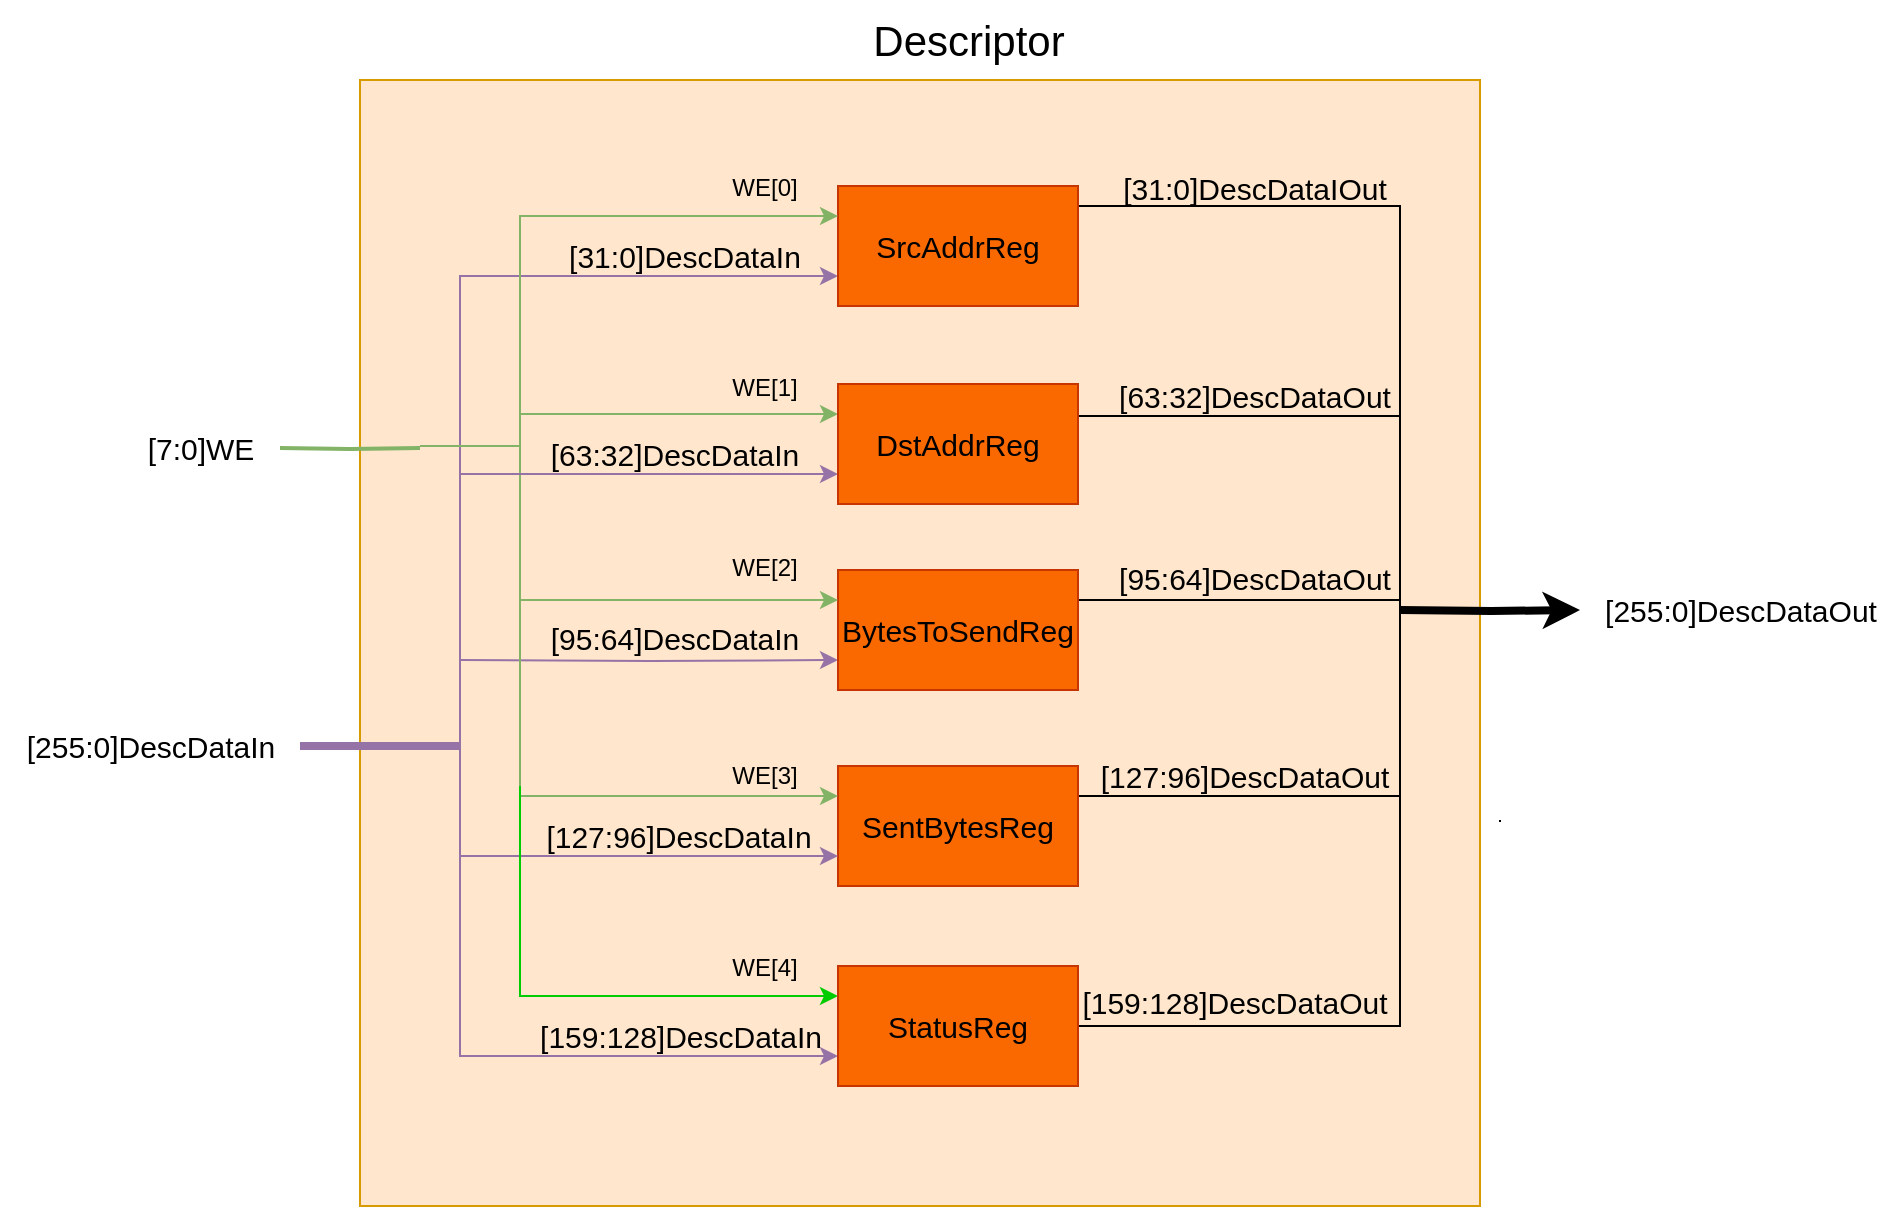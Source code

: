 <mxfile version="21.3.2" type="device" pages="2">
  <diagram id="ju0e1d7ojQE5wWnMmr8I" name="DESCRIPTOR">
    <mxGraphModel dx="2389" dy="758" grid="1" gridSize="10" guides="1" tooltips="1" connect="1" arrows="1" fold="1" page="1" pageScale="1" pageWidth="827" pageHeight="1169" math="0" shadow="0">
      <root>
        <mxCell id="0" />
        <mxCell id="1" parent="0" />
        <mxCell id="kySe_BjjY2lRiIn_t0Bj-19" style="edgeStyle=orthogonalEdgeStyle;rounded=0;orthogonalLoop=1;jettySize=auto;html=1;exitX=0;exitY=0;exitDx=0;exitDy=0;entryX=0;entryY=0.25;entryDx=0;entryDy=0;fontSize=15;endArrow=none;endFill=0;" parent="1" source="kySe_BjjY2lRiIn_t0Bj-1" edge="1">
          <mxGeometry relative="1" as="geometry">
            <Array as="points">
              <mxPoint x="150" y="170" />
              <mxPoint x="230" y="170" />
              <mxPoint x="230" y="205" />
            </Array>
            <mxPoint x="349" y="205" as="targetPoint" />
          </mxGeometry>
        </mxCell>
        <mxCell id="kySe_BjjY2lRiIn_t0Bj-1" value="" style="rounded=0;whiteSpace=wrap;html=1;fillColor=#ffe6cc;strokeColor=#d79b00;" parent="1" vertex="1">
          <mxGeometry x="110" y="107" width="560" height="563" as="geometry" />
        </mxCell>
        <mxCell id="kySe_BjjY2lRiIn_t0Bj-2" value="&lt;font style=&quot;font-size: 21px;&quot;&gt;Descriptor&lt;/font&gt;" style="text;html=1;align=center;verticalAlign=middle;resizable=0;points=[];autosize=1;strokeColor=none;fillColor=none;" parent="1" vertex="1">
          <mxGeometry x="354" y="67" width="120" height="40" as="geometry" />
        </mxCell>
        <mxCell id="uNVbDu8NS00YlIagcx1Y-1" style="edgeStyle=orthogonalEdgeStyle;rounded=0;orthogonalLoop=1;jettySize=auto;html=1;exitX=1;exitY=0.25;exitDx=0;exitDy=0;endArrow=none;endFill=0;" parent="1" source="uNVbDu8NS00YlIagcx1Y-26" edge="1">
          <mxGeometry relative="1" as="geometry">
            <mxPoint x="630" y="280" as="targetPoint" />
            <mxPoint x="469" y="205" as="sourcePoint" />
            <Array as="points">
              <mxPoint x="469" y="170" />
              <mxPoint x="630" y="170" />
            </Array>
          </mxGeometry>
        </mxCell>
        <mxCell id="uNVbDu8NS00YlIagcx1Y-2" style="edgeStyle=orthogonalEdgeStyle;rounded=0;orthogonalLoop=1;jettySize=auto;html=1;exitX=1;exitY=0.25;exitDx=0;exitDy=0;endArrow=none;endFill=0;" parent="1" edge="1">
          <mxGeometry relative="1" as="geometry">
            <mxPoint x="630" y="330" as="targetPoint" />
            <mxPoint x="469" y="275" as="sourcePoint" />
            <Array as="points">
              <mxPoint x="630" y="275" />
              <mxPoint x="630" y="320" />
            </Array>
          </mxGeometry>
        </mxCell>
        <mxCell id="uNVbDu8NS00YlIagcx1Y-3" style="edgeStyle=orthogonalEdgeStyle;rounded=0;orthogonalLoop=1;jettySize=auto;html=1;exitX=1;exitY=0.25;exitDx=0;exitDy=0;endArrow=none;endFill=0;" parent="1" source="kySe_BjjY2lRiIn_t0Bj-5" edge="1">
          <mxGeometry relative="1" as="geometry">
            <mxPoint x="630" y="310" as="targetPoint" />
            <Array as="points">
              <mxPoint x="630" y="367" />
            </Array>
          </mxGeometry>
        </mxCell>
        <mxCell id="K-WuParg0IYxGqL2u1y5-22" style="edgeStyle=orthogonalEdgeStyle;rounded=0;orthogonalLoop=1;jettySize=auto;html=1;exitX=0;exitY=0.75;exitDx=0;exitDy=0;startArrow=none;startFill=0;endArrow=classic;endFill=1;strokeColor=#9673a6;strokeWidth=1;entryX=0;entryY=0.75;entryDx=0;entryDy=0;fillColor=#e1d5e7;" parent="1" target="kySe_BjjY2lRiIn_t0Bj-5" edge="1">
          <mxGeometry relative="1" as="geometry">
            <mxPoint x="160" y="397" as="sourcePoint" />
          </mxGeometry>
        </mxCell>
        <mxCell id="kySe_BjjY2lRiIn_t0Bj-5" value="BytesToSendReg" style="rounded=0;whiteSpace=wrap;html=1;fontSize=15;fillColor=#fa6800;fontColor=#000000;strokeColor=#C73500;" parent="1" vertex="1">
          <mxGeometry x="349" y="352" width="120" height="60" as="geometry" />
        </mxCell>
        <mxCell id="uNVbDu8NS00YlIagcx1Y-4" style="edgeStyle=orthogonalEdgeStyle;rounded=0;orthogonalLoop=1;jettySize=auto;html=1;startArrow=none;startFill=1;endArrow=none;endFill=0;" parent="1" edge="1">
          <mxGeometry relative="1" as="geometry">
            <mxPoint x="680" y="477" as="targetPoint" />
            <mxPoint x="680" y="478" as="sourcePoint" />
            <Array as="points">
              <mxPoint x="680" y="477" />
            </Array>
          </mxGeometry>
        </mxCell>
        <mxCell id="9qAQNfw4xPBkWBZW2QL5-20" style="edgeStyle=orthogonalEdgeStyle;rounded=0;orthogonalLoop=1;jettySize=auto;html=1;exitX=1;exitY=0.25;exitDx=0;exitDy=0;fontSize=15;startArrow=none;startFill=0;endArrow=none;endFill=0;strokeColor=#000000;" parent="1" source="kySe_BjjY2lRiIn_t0Bj-6" edge="1">
          <mxGeometry relative="1" as="geometry">
            <mxPoint x="630" y="320" as="targetPoint" />
            <Array as="points">
              <mxPoint x="630" y="465" />
              <mxPoint x="630" y="320" />
            </Array>
          </mxGeometry>
        </mxCell>
        <mxCell id="kySe_BjjY2lRiIn_t0Bj-6" value="SentBytesReg" style="rounded=0;whiteSpace=wrap;html=1;fontSize=15;fillColor=#fa6800;fontColor=#000000;strokeColor=#C73500;" parent="1" vertex="1">
          <mxGeometry x="349" y="450" width="120" height="60" as="geometry" />
        </mxCell>
        <mxCell id="kySe_BjjY2lRiIn_t0Bj-8" value="[7:0]WE" style="text;html=1;align=center;verticalAlign=middle;resizable=0;points=[];autosize=1;strokeColor=none;fillColor=none;fontSize=15;" parent="1" vertex="1">
          <mxGeometry x="-10" y="276" width="80" height="30" as="geometry" />
        </mxCell>
        <mxCell id="K-WuParg0IYxGqL2u1y5-6" style="edgeStyle=orthogonalEdgeStyle;rounded=0;orthogonalLoop=1;jettySize=auto;html=1;strokeColor=#9673a6;strokeWidth=1;entryX=0;entryY=0.75;entryDx=0;entryDy=0;fillColor=#e1d5e7;" parent="1" target="uNVbDu8NS00YlIagcx1Y-26" edge="1">
          <mxGeometry relative="1" as="geometry">
            <mxPoint x="160" y="450" as="sourcePoint" />
            <Array as="points">
              <mxPoint x="160" y="440" />
              <mxPoint x="160" y="205" />
            </Array>
          </mxGeometry>
        </mxCell>
        <mxCell id="uNVbDu8NS00YlIagcx1Y-26" value="SrcAddrReg" style="rounded=0;whiteSpace=wrap;html=1;fontSize=15;fillColor=#fa6800;fontColor=#000000;strokeColor=#C73500;" parent="1" vertex="1">
          <mxGeometry x="349" y="160" width="120" height="60" as="geometry" />
        </mxCell>
        <mxCell id="9qAQNfw4xPBkWBZW2QL5-4" style="edgeStyle=orthogonalEdgeStyle;rounded=0;orthogonalLoop=1;jettySize=auto;html=1;exitX=0;exitY=0.5;exitDx=0;exitDy=0;startArrow=none;startFill=0;endArrow=none;endFill=0;strokeColor=#82b366;fillColor=#d5e8d4;strokeWidth=2;" parent="1" target="kySe_BjjY2lRiIn_t0Bj-8" edge="1">
          <mxGeometry relative="1" as="geometry">
            <mxPoint x="70" y="291" as="targetPoint" />
            <mxPoint x="140" y="291" as="sourcePoint" />
          </mxGeometry>
        </mxCell>
        <mxCell id="9qAQNfw4xPBkWBZW2QL5-6" style="edgeStyle=orthogonalEdgeStyle;rounded=0;orthogonalLoop=1;jettySize=auto;html=1;startArrow=none;startFill=0;endArrow=classic;endFill=1;strokeColor=#82b366;fillColor=#d5e8d4;entryX=0;entryY=0.25;entryDx=0;entryDy=0;" parent="1" target="uNVbDu8NS00YlIagcx1Y-26" edge="1">
          <mxGeometry relative="1" as="geometry">
            <mxPoint x="314" y="160" as="targetPoint" />
            <Array as="points">
              <mxPoint x="190" y="290" />
              <mxPoint x="190" y="175" />
            </Array>
            <mxPoint x="140" y="290" as="sourcePoint" />
          </mxGeometry>
        </mxCell>
        <mxCell id="9qAQNfw4xPBkWBZW2QL5-7" style="edgeStyle=orthogonalEdgeStyle;rounded=0;orthogonalLoop=1;jettySize=auto;html=1;startArrow=none;startFill=0;endArrow=classic;endFill=1;strokeColor=#82b366;fillColor=#d5e8d4;entryX=0;entryY=0.25;entryDx=0;entryDy=0;" parent="1" target="9qAQNfw4xPBkWBZW2QL5-11" edge="1">
          <mxGeometry relative="1" as="geometry">
            <mxPoint x="314" y="259" as="targetPoint" />
            <Array as="points">
              <mxPoint x="190" y="274" />
            </Array>
            <mxPoint x="190" y="290" as="sourcePoint" />
          </mxGeometry>
        </mxCell>
        <mxCell id="9qAQNfw4xPBkWBZW2QL5-8" style="edgeStyle=orthogonalEdgeStyle;rounded=0;orthogonalLoop=1;jettySize=auto;html=1;startArrow=none;startFill=0;endArrow=classic;endFill=1;strokeColor=#82b366;fillColor=#d5e8d4;entryX=0;entryY=0.25;entryDx=0;entryDy=0;" parent="1" target="kySe_BjjY2lRiIn_t0Bj-5" edge="1">
          <mxGeometry relative="1" as="geometry">
            <mxPoint x="314" y="351" as="targetPoint" />
            <Array as="points">
              <mxPoint x="190" y="290" />
              <mxPoint x="190" y="367" />
            </Array>
            <mxPoint x="140" y="290" as="sourcePoint" />
          </mxGeometry>
        </mxCell>
        <mxCell id="9qAQNfw4xPBkWBZW2QL5-9" style="edgeStyle=orthogonalEdgeStyle;rounded=0;orthogonalLoop=1;jettySize=auto;html=1;startArrow=none;startFill=0;endArrow=classic;endFill=1;strokeColor=#82b366;fillColor=#d5e8d4;entryX=0;entryY=0.25;entryDx=0;entryDy=0;" parent="1" target="kySe_BjjY2lRiIn_t0Bj-6" edge="1">
          <mxGeometry relative="1" as="geometry">
            <mxPoint x="315.18" y="453.74" as="targetPoint" />
            <Array as="points">
              <mxPoint x="190" y="290" />
              <mxPoint x="190" y="465" />
            </Array>
            <mxPoint x="140" y="290" as="sourcePoint" />
          </mxGeometry>
        </mxCell>
        <mxCell id="9qAQNfw4xPBkWBZW2QL5-12" style="edgeStyle=orthogonalEdgeStyle;rounded=0;orthogonalLoop=1;jettySize=auto;html=1;startArrow=none;startFill=0;endArrow=none;endFill=0;strokeColor=#9673a6;fillColor=#e1d5e7;strokeWidth=4;" parent="1" target="9qAQNfw4xPBkWBZW2QL5-89" edge="1">
          <mxGeometry relative="1" as="geometry">
            <mxPoint x="60" y="439" as="targetPoint" />
            <mxPoint x="140" y="440" as="sourcePoint" />
            <Array as="points">
              <mxPoint x="160" y="440" />
              <mxPoint x="160" y="440" />
            </Array>
          </mxGeometry>
        </mxCell>
        <mxCell id="9qAQNfw4xPBkWBZW2QL5-13" style="edgeStyle=orthogonalEdgeStyle;rounded=0;orthogonalLoop=1;jettySize=auto;html=1;startArrow=classic;startFill=1;endArrow=none;endFill=0;strokeColor=#9673a6;fillColor=#e1d5e7;exitX=0;exitY=0.75;exitDx=0;exitDy=0;" parent="1" source="9qAQNfw4xPBkWBZW2QL5-11" edge="1">
          <mxGeometry relative="1" as="geometry">
            <mxPoint x="160" y="440" as="targetPoint" />
            <mxPoint x="315.52" y="305.56" as="sourcePoint" />
            <Array as="points">
              <mxPoint x="160" y="304" />
              <mxPoint x="160" y="440" />
            </Array>
          </mxGeometry>
        </mxCell>
        <mxCell id="9qAQNfw4xPBkWBZW2QL5-11" value="DstAddrReg" style="rounded=0;whiteSpace=wrap;html=1;fontSize=15;fillColor=#fa6800;fontColor=#000000;strokeColor=#C73500;" parent="1" vertex="1">
          <mxGeometry x="349" y="259" width="120" height="60" as="geometry" />
        </mxCell>
        <mxCell id="9qAQNfw4xPBkWBZW2QL5-26" style="edgeStyle=orthogonalEdgeStyle;rounded=0;orthogonalLoop=1;jettySize=auto;html=1;exitX=0;exitY=0.75;exitDx=0;exitDy=0;fontSize=15;startArrow=classic;startFill=1;endArrow=none;endFill=0;strokeColor=#9673a6;fillColor=#e1d5e7;" parent="1" source="kySe_BjjY2lRiIn_t0Bj-6" edge="1">
          <mxGeometry relative="1" as="geometry">
            <mxPoint x="160" y="440" as="targetPoint" />
            <mxPoint x="209.393" y="486.893" as="sourcePoint" />
            <Array as="points">
              <mxPoint x="160" y="495" />
              <mxPoint x="160" y="440" />
            </Array>
          </mxGeometry>
        </mxCell>
        <mxCell id="9qAQNfw4xPBkWBZW2QL5-29" style="edgeStyle=orthogonalEdgeStyle;rounded=0;orthogonalLoop=1;jettySize=auto;html=1;fontSize=15;startArrow=none;startFill=0;endArrow=classic;endFill=1;strokeColor=#000000;strokeWidth=4;" parent="1" target="9qAQNfw4xPBkWBZW2QL5-31" edge="1">
          <mxGeometry relative="1" as="geometry">
            <mxPoint x="730" y="372.5" as="targetPoint" />
            <mxPoint x="630" y="372" as="sourcePoint" />
          </mxGeometry>
        </mxCell>
        <mxCell id="9qAQNfw4xPBkWBZW2QL5-31" value="[255:0]DescDataOut" style="text;html=1;align=center;verticalAlign=middle;resizable=0;points=[];autosize=1;strokeColor=none;fillColor=none;fontSize=15;" parent="1" vertex="1">
          <mxGeometry x="720" y="357" width="160" height="30" as="geometry" />
        </mxCell>
        <mxCell id="9qAQNfw4xPBkWBZW2QL5-89" value="&lt;span style=&quot;font-size: 15px;&quot;&gt;[255:0]DescDataIn&lt;/span&gt;" style="text;html=1;align=center;verticalAlign=middle;resizable=0;points=[];autosize=1;strokeColor=none;fillColor=none;" parent="1" vertex="1">
          <mxGeometry x="-70" y="425" width="150" height="30" as="geometry" />
        </mxCell>
        <mxCell id="iKpqsLF4HGMwd7_e1rLZ-1" value="&lt;span style=&quot;font-size: 15px;&quot;&gt;[31:0]DescDataIOut&lt;/span&gt;" style="text;html=1;align=center;verticalAlign=middle;resizable=0;points=[];autosize=1;strokeColor=none;fillColor=none;" parent="1" vertex="1">
          <mxGeometry x="477" y="146" width="160" height="30" as="geometry" />
        </mxCell>
        <mxCell id="iKpqsLF4HGMwd7_e1rLZ-6" value="&lt;span style=&quot;font-size: 15px;&quot;&gt;[63:32]DescDataOut&lt;/span&gt;" style="text;html=1;align=center;verticalAlign=middle;resizable=0;points=[];autosize=1;strokeColor=none;fillColor=none;" parent="1" vertex="1">
          <mxGeometry x="477" y="250" width="160" height="30" as="geometry" />
        </mxCell>
        <mxCell id="iKpqsLF4HGMwd7_e1rLZ-7" value="&lt;span style=&quot;font-size: 15px;&quot;&gt;[95:64]DescDataOut&lt;/span&gt;" style="text;html=1;align=center;verticalAlign=middle;resizable=0;points=[];autosize=1;strokeColor=none;fillColor=none;" parent="1" vertex="1">
          <mxGeometry x="477" y="341" width="160" height="30" as="geometry" />
        </mxCell>
        <mxCell id="K-WuParg0IYxGqL2u1y5-2" style="edgeStyle=orthogonalEdgeStyle;rounded=0;orthogonalLoop=1;jettySize=auto;html=1;entryX=0;entryY=0.25;entryDx=0;entryDy=0;strokeColor=#00CC00;" parent="1" target="K-WuParg0IYxGqL2u1y5-1" edge="1">
          <mxGeometry relative="1" as="geometry">
            <mxPoint x="190" y="460" as="sourcePoint" />
            <Array as="points">
              <mxPoint x="190" y="460" />
              <mxPoint x="190" y="565" />
            </Array>
          </mxGeometry>
        </mxCell>
        <mxCell id="K-WuParg0IYxGqL2u1y5-3" style="edgeStyle=orthogonalEdgeStyle;rounded=0;orthogonalLoop=1;jettySize=auto;html=1;strokeColor=#9673a6;entryX=0;entryY=0.75;entryDx=0;entryDy=0;fillColor=#e1d5e7;" parent="1" target="K-WuParg0IYxGqL2u1y5-1" edge="1">
          <mxGeometry relative="1" as="geometry">
            <mxPoint x="160" y="480" as="sourcePoint" />
            <Array as="points">
              <mxPoint x="160" y="480" />
              <mxPoint x="160" y="595" />
            </Array>
          </mxGeometry>
        </mxCell>
        <mxCell id="K-WuParg0IYxGqL2u1y5-7" style="edgeStyle=orthogonalEdgeStyle;rounded=0;orthogonalLoop=1;jettySize=auto;html=1;exitX=1;exitY=0.5;exitDx=0;exitDy=0;startArrow=none;startFill=0;strokeColor=#000000;strokeWidth=1;endArrow=none;endFill=0;" parent="1" source="K-WuParg0IYxGqL2u1y5-1" edge="1">
          <mxGeometry relative="1" as="geometry">
            <mxPoint x="630" y="430" as="targetPoint" />
            <Array as="points">
              <mxPoint x="630" y="580" />
              <mxPoint x="630" y="430" />
            </Array>
          </mxGeometry>
        </mxCell>
        <mxCell id="K-WuParg0IYxGqL2u1y5-1" value="StatusReg" style="rounded=0;whiteSpace=wrap;html=1;fontSize=15;fillColor=#fa6800;fontColor=#000000;strokeColor=#C73500;" parent="1" vertex="1">
          <mxGeometry x="349" y="550" width="120" height="60" as="geometry" />
        </mxCell>
        <mxCell id="K-WuParg0IYxGqL2u1y5-8" value="&lt;span style=&quot;font-size: 15px;&quot;&gt;[127:96]DescDataOut&lt;/span&gt;" style="text;html=1;align=center;verticalAlign=middle;resizable=0;points=[];autosize=1;strokeColor=none;fillColor=none;" parent="1" vertex="1">
          <mxGeometry x="467" y="440" width="170" height="30" as="geometry" />
        </mxCell>
        <mxCell id="K-WuParg0IYxGqL2u1y5-9" value="WE[0]" style="text;html=1;align=center;verticalAlign=middle;resizable=0;points=[];autosize=1;strokeColor=none;fillColor=none;" parent="1" vertex="1">
          <mxGeometry x="282" y="146" width="60" height="30" as="geometry" />
        </mxCell>
        <mxCell id="K-WuParg0IYxGqL2u1y5-10" value="WE[1]" style="text;html=1;align=center;verticalAlign=middle;resizable=0;points=[];autosize=1;strokeColor=none;fillColor=none;" parent="1" vertex="1">
          <mxGeometry x="282" y="246" width="60" height="30" as="geometry" />
        </mxCell>
        <mxCell id="K-WuParg0IYxGqL2u1y5-11" value="WE[2]" style="text;html=1;align=center;verticalAlign=middle;resizable=0;points=[];autosize=1;strokeColor=none;fillColor=none;" parent="1" vertex="1">
          <mxGeometry x="282" y="336" width="60" height="30" as="geometry" />
        </mxCell>
        <mxCell id="K-WuParg0IYxGqL2u1y5-12" value="WE[3]" style="text;html=1;align=center;verticalAlign=middle;resizable=0;points=[];autosize=1;strokeColor=none;fillColor=none;" parent="1" vertex="1">
          <mxGeometry x="282" y="440" width="60" height="30" as="geometry" />
        </mxCell>
        <mxCell id="K-WuParg0IYxGqL2u1y5-13" value="WE[4]" style="text;html=1;align=center;verticalAlign=middle;resizable=0;points=[];autosize=1;strokeColor=none;fillColor=none;" parent="1" vertex="1">
          <mxGeometry x="282" y="536" width="60" height="30" as="geometry" />
        </mxCell>
        <mxCell id="K-WuParg0IYxGqL2u1y5-18" value="&lt;span style=&quot;font-size: 15px;&quot;&gt;[31:0]DescDataIn&lt;/span&gt;" style="text;html=1;align=center;verticalAlign=middle;resizable=0;points=[];autosize=1;strokeColor=none;fillColor=none;" parent="1" vertex="1">
          <mxGeometry x="202" y="180" width="140" height="30" as="geometry" />
        </mxCell>
        <mxCell id="K-WuParg0IYxGqL2u1y5-19" value="&lt;span style=&quot;font-size: 15px;&quot;&gt;[63:32]DescDataIn&lt;/span&gt;" style="text;html=1;align=center;verticalAlign=middle;resizable=0;points=[];autosize=1;strokeColor=none;fillColor=none;" parent="1" vertex="1">
          <mxGeometry x="192" y="279" width="150" height="30" as="geometry" />
        </mxCell>
        <mxCell id="K-WuParg0IYxGqL2u1y5-20" value="&lt;span style=&quot;font-size: 15px;&quot;&gt;[95:64]DescDataIn&lt;/span&gt;" style="text;html=1;align=center;verticalAlign=middle;resizable=0;points=[];autosize=1;strokeColor=none;fillColor=none;" parent="1" vertex="1">
          <mxGeometry x="192" y="371" width="150" height="30" as="geometry" />
        </mxCell>
        <mxCell id="K-WuParg0IYxGqL2u1y5-21" value="&lt;span style=&quot;font-size: 15px;&quot;&gt;[127:96]DescDataIn&lt;/span&gt;" style="text;html=1;align=center;verticalAlign=middle;resizable=0;points=[];autosize=1;strokeColor=none;fillColor=none;" parent="1" vertex="1">
          <mxGeometry x="189" y="470" width="160" height="30" as="geometry" />
        </mxCell>
        <mxCell id="K-WuParg0IYxGqL2u1y5-23" value="&lt;span style=&quot;font-size: 15px;&quot;&gt;[159:128]DescDataIn&lt;/span&gt;" style="text;html=1;align=center;verticalAlign=middle;resizable=0;points=[];autosize=1;strokeColor=none;fillColor=none;" parent="1" vertex="1">
          <mxGeometry x="190" y="570" width="160" height="30" as="geometry" />
        </mxCell>
        <mxCell id="K-WuParg0IYxGqL2u1y5-25" value="&lt;span style=&quot;font-size: 15px;&quot;&gt;[159:128]DescDataOut&lt;/span&gt;" style="text;html=1;align=center;verticalAlign=middle;resizable=0;points=[];autosize=1;strokeColor=none;fillColor=none;" parent="1" vertex="1">
          <mxGeometry x="457" y="553" width="180" height="30" as="geometry" />
        </mxCell>
      </root>
    </mxGraphModel>
  </diagram>
  <diagram id="ug63bnc6lbRe-gnaflJY" name="BRAM">
    <mxGraphModel dx="2389" dy="758" grid="1" gridSize="10" guides="1" tooltips="1" connect="1" arrows="1" fold="1" page="1" pageScale="1" pageWidth="827" pageHeight="1169" math="0" shadow="0">
      <root>
        <mxCell id="0" />
        <mxCell id="1" parent="0" />
        <mxCell id="LXfvspzgefDCmYC8P1NW-67" style="edgeStyle=orthogonalEdgeStyle;rounded=0;orthogonalLoop=1;jettySize=auto;html=1;fontSize=18;strokeWidth=3;" parent="1" source="LXfvspzgefDCmYC8P1NW-79" target="XwjPzvXQHUQgldl_u9t0-1" edge="1">
          <mxGeometry relative="1" as="geometry">
            <mxPoint x="10" y="372" as="targetPoint" />
            <mxPoint x="-140" y="372" as="sourcePoint" />
            <Array as="points">
              <mxPoint x="-20" y="370" />
              <mxPoint x="-20" y="370" />
            </Array>
          </mxGeometry>
        </mxCell>
        <mxCell id="XwjPzvXQHUQgldl_u9t0-1" value="" style="rounded=0;whiteSpace=wrap;html=1;fontSize=21;fillColor=#ffcc99;strokeColor=#36393d;" parent="1" vertex="1">
          <mxGeometry x="10" y="280" width="400" height="230" as="geometry" />
        </mxCell>
        <mxCell id="XwjPzvXQHUQgldl_u9t0-2" value="&lt;font style=&quot;font-size: 24px;&quot;&gt;DescBRAM&lt;/font&gt;" style="text;html=1;align=center;verticalAlign=middle;resizable=0;points=[];autosize=1;strokeColor=none;fillColor=none;fontSize=21;" parent="1" vertex="1">
          <mxGeometry x="150" y="240" width="150" height="40" as="geometry" />
        </mxCell>
        <mxCell id="LXfvspzgefDCmYC8P1NW-3" value="" style="endArrow=none;dashed=1;html=1;dashPattern=1 3;strokeWidth=2;rounded=0;fontSize=24;" parent="1" edge="1">
          <mxGeometry width="50" height="50" relative="1" as="geometry">
            <mxPoint x="210" y="460" as="sourcePoint" />
            <mxPoint x="210" y="400" as="targetPoint" />
          </mxGeometry>
        </mxCell>
        <mxCell id="LXfvspzgefDCmYC8P1NW-28" value="&lt;font style=&quot;font-size: 13px;&quot;&gt;SrcAddr&lt;/font&gt;" style="rounded=0;whiteSpace=wrap;html=1;fontSize=24;fillColor=#ffe6cc;strokeColor=#d79b00;" parent="1" vertex="1">
          <mxGeometry x="360" y="280" width="50" height="30" as="geometry" />
        </mxCell>
        <mxCell id="LXfvspzgefDCmYC8P1NW-29" value="&lt;font style=&quot;font-size: 13px;&quot;&gt;DstAddr&lt;/font&gt;" style="rounded=0;whiteSpace=wrap;html=1;fontSize=24;fillColor=#ffe6cc;strokeColor=#d79b00;" parent="1" vertex="1">
          <mxGeometry x="310" y="280" width="50" height="30" as="geometry" />
        </mxCell>
        <mxCell id="LXfvspzgefDCmYC8P1NW-30" value="&lt;font style=&quot;font-size: 13px;&quot;&gt;BTS&lt;/font&gt;" style="rounded=0;whiteSpace=wrap;html=1;fontSize=24;fillColor=#ffe6cc;strokeColor=#d79b00;" parent="1" vertex="1">
          <mxGeometry x="260" y="280" width="50" height="30" as="geometry" />
        </mxCell>
        <mxCell id="LXfvspzgefDCmYC8P1NW-31" value="&lt;font style=&quot;font-size: 13px;&quot;&gt;SB&lt;/font&gt;" style="rounded=0;whiteSpace=wrap;html=1;fontSize=24;fillColor=#ffe6cc;strokeColor=#d79b00;" parent="1" vertex="1">
          <mxGeometry x="210" y="280" width="50" height="30" as="geometry" />
        </mxCell>
        <mxCell id="LXfvspzgefDCmYC8P1NW-32" value="&lt;font style=&quot;font-size: 13px;&quot;&gt;Status&lt;/font&gt;" style="rounded=0;whiteSpace=wrap;html=1;fontSize=24;fillColor=#ffe6cc;strokeColor=#d79b00;" parent="1" vertex="1">
          <mxGeometry x="160" y="280" width="50" height="30" as="geometry" />
        </mxCell>
        <mxCell id="LXfvspzgefDCmYC8P1NW-33" value="&lt;font style=&quot;font-size: 13px;&quot;&gt;Rsrved&lt;/font&gt;" style="rounded=0;whiteSpace=wrap;html=1;fontSize=24;fillColor=#ffe6cc;strokeColor=#d79b00;" parent="1" vertex="1">
          <mxGeometry x="10" y="280" width="50" height="30" as="geometry" />
        </mxCell>
        <mxCell id="LXfvspzgefDCmYC8P1NW-34" value="&lt;font style=&quot;font-size: 13px;&quot;&gt;Rsrved&lt;/font&gt;" style="rounded=0;whiteSpace=wrap;html=1;fontSize=24;fillColor=#ffe6cc;strokeColor=#d79b00;" parent="1" vertex="1">
          <mxGeometry x="60" y="280" width="50" height="30" as="geometry" />
        </mxCell>
        <mxCell id="LXfvspzgefDCmYC8P1NW-35" value="&lt;font style=&quot;font-size: 13px;&quot;&gt;Rsrved&lt;/font&gt;" style="rounded=0;whiteSpace=wrap;html=1;fontSize=24;fillColor=#ffe6cc;strokeColor=#d79b00;" parent="1" vertex="1">
          <mxGeometry x="110" y="280" width="50" height="30" as="geometry" />
        </mxCell>
        <mxCell id="LXfvspzgefDCmYC8P1NW-36" value="&lt;font style=&quot;font-size: 13px;&quot;&gt;SrcAddr&lt;/font&gt;" style="rounded=0;whiteSpace=wrap;html=1;fontSize=24;fillColor=#ffe6cc;strokeColor=#d79b00;" parent="1" vertex="1">
          <mxGeometry x="360" y="310" width="50" height="30" as="geometry" />
        </mxCell>
        <mxCell id="LXfvspzgefDCmYC8P1NW-37" value="&lt;font style=&quot;font-size: 13px;&quot;&gt;DstAddr&lt;/font&gt;" style="rounded=0;whiteSpace=wrap;html=1;fontSize=24;fillColor=#ffe6cc;strokeColor=#d79b00;" parent="1" vertex="1">
          <mxGeometry x="310" y="310" width="50" height="30" as="geometry" />
        </mxCell>
        <mxCell id="LXfvspzgefDCmYC8P1NW-38" value="&lt;font style=&quot;font-size: 13px;&quot;&gt;BTS&lt;/font&gt;" style="rounded=0;whiteSpace=wrap;html=1;fontSize=24;fillColor=#ffe6cc;strokeColor=#d79b00;" parent="1" vertex="1">
          <mxGeometry x="260" y="310" width="50" height="30" as="geometry" />
        </mxCell>
        <mxCell id="LXfvspzgefDCmYC8P1NW-39" value="&lt;font style=&quot;font-size: 13px;&quot;&gt;SB&lt;/font&gt;" style="rounded=0;whiteSpace=wrap;html=1;fontSize=24;fillColor=#ffe6cc;strokeColor=#d79b00;" parent="1" vertex="1">
          <mxGeometry x="210" y="310" width="50" height="30" as="geometry" />
        </mxCell>
        <mxCell id="LXfvspzgefDCmYC8P1NW-40" value="&lt;font style=&quot;font-size: 13px;&quot;&gt;Status&lt;/font&gt;" style="rounded=0;whiteSpace=wrap;html=1;fontSize=24;fillColor=#ffe6cc;strokeColor=#d79b00;" parent="1" vertex="1">
          <mxGeometry x="160" y="310" width="50" height="30" as="geometry" />
        </mxCell>
        <mxCell id="LXfvspzgefDCmYC8P1NW-41" value="&lt;font style=&quot;font-size: 13px;&quot;&gt;Rsrved&lt;/font&gt;" style="rounded=0;whiteSpace=wrap;html=1;fontSize=24;fillColor=#ffe6cc;strokeColor=#d79b00;" parent="1" vertex="1">
          <mxGeometry x="10" y="310" width="50" height="30" as="geometry" />
        </mxCell>
        <mxCell id="LXfvspzgefDCmYC8P1NW-42" value="&lt;font style=&quot;font-size: 13px;&quot;&gt;Rsrved&lt;/font&gt;" style="rounded=0;whiteSpace=wrap;html=1;fontSize=24;fillColor=#ffe6cc;strokeColor=#d79b00;" parent="1" vertex="1">
          <mxGeometry x="60" y="310" width="50" height="30" as="geometry" />
        </mxCell>
        <mxCell id="LXfvspzgefDCmYC8P1NW-43" value="&lt;font style=&quot;font-size: 13px;&quot;&gt;Rsrved&lt;/font&gt;" style="rounded=0;whiteSpace=wrap;html=1;fontSize=24;fillColor=#ffe6cc;strokeColor=#d79b00;" parent="1" vertex="1">
          <mxGeometry x="110" y="310" width="50" height="30" as="geometry" />
        </mxCell>
        <mxCell id="LXfvspzgefDCmYC8P1NW-44" value="&lt;font style=&quot;font-size: 13px;&quot;&gt;SrcAddr&lt;/font&gt;" style="rounded=0;whiteSpace=wrap;html=1;fontSize=24;fillColor=#ffe6cc;strokeColor=#d79b00;" parent="1" vertex="1">
          <mxGeometry x="360" y="340" width="50" height="30" as="geometry" />
        </mxCell>
        <mxCell id="LXfvspzgefDCmYC8P1NW-45" value="&lt;font style=&quot;font-size: 13px;&quot;&gt;DstAddr&lt;/font&gt;" style="rounded=0;whiteSpace=wrap;html=1;fontSize=24;fillColor=#ffe6cc;strokeColor=#d79b00;" parent="1" vertex="1">
          <mxGeometry x="310" y="340" width="50" height="30" as="geometry" />
        </mxCell>
        <mxCell id="LXfvspzgefDCmYC8P1NW-46" value="&lt;font style=&quot;font-size: 13px;&quot;&gt;BTS&lt;/font&gt;" style="rounded=0;whiteSpace=wrap;html=1;fontSize=24;fillColor=#ffe6cc;strokeColor=#d79b00;" parent="1" vertex="1">
          <mxGeometry x="260" y="340" width="50" height="30" as="geometry" />
        </mxCell>
        <mxCell id="LXfvspzgefDCmYC8P1NW-47" value="&lt;font style=&quot;font-size: 13px;&quot;&gt;SB&lt;/font&gt;" style="rounded=0;whiteSpace=wrap;html=1;fontSize=24;fillColor=#ffe6cc;strokeColor=#d79b00;" parent="1" vertex="1">
          <mxGeometry x="210" y="340" width="50" height="30" as="geometry" />
        </mxCell>
        <mxCell id="LXfvspzgefDCmYC8P1NW-48" value="&lt;font style=&quot;font-size: 13px;&quot;&gt;Status&lt;/font&gt;" style="rounded=0;whiteSpace=wrap;html=1;fontSize=24;fillColor=#ffe6cc;strokeColor=#d79b00;" parent="1" vertex="1">
          <mxGeometry x="160" y="340" width="50" height="30" as="geometry" />
        </mxCell>
        <mxCell id="LXfvspzgefDCmYC8P1NW-49" value="&lt;font style=&quot;font-size: 13px;&quot;&gt;Rsrved&lt;/font&gt;" style="rounded=0;whiteSpace=wrap;html=1;fontSize=24;fillColor=#ffe6cc;strokeColor=#d79b00;" parent="1" vertex="1">
          <mxGeometry x="10" y="340" width="50" height="30" as="geometry" />
        </mxCell>
        <mxCell id="LXfvspzgefDCmYC8P1NW-50" value="&lt;font style=&quot;font-size: 13px;&quot;&gt;Rsrved&lt;/font&gt;" style="rounded=0;whiteSpace=wrap;html=1;fontSize=24;fillColor=#ffe6cc;strokeColor=#d79b00;" parent="1" vertex="1">
          <mxGeometry x="60" y="340" width="50" height="30" as="geometry" />
        </mxCell>
        <mxCell id="LXfvspzgefDCmYC8P1NW-51" value="&lt;font style=&quot;font-size: 13px;&quot;&gt;Rsrved&lt;/font&gt;" style="rounded=0;whiteSpace=wrap;html=1;fontSize=24;fillColor=#ffe6cc;strokeColor=#d79b00;" parent="1" vertex="1">
          <mxGeometry x="110" y="340" width="50" height="30" as="geometry" />
        </mxCell>
        <mxCell id="LXfvspzgefDCmYC8P1NW-52" value="&lt;font style=&quot;font-size: 13px;&quot;&gt;SrcAddr&lt;/font&gt;" style="rounded=0;whiteSpace=wrap;html=1;fontSize=24;fillColor=#ffe6cc;strokeColor=#d79b00;" parent="1" vertex="1">
          <mxGeometry x="360" y="480" width="50" height="30" as="geometry" />
        </mxCell>
        <mxCell id="LXfvspzgefDCmYC8P1NW-53" value="&lt;font style=&quot;font-size: 13px;&quot;&gt;DstAddr&lt;/font&gt;" style="rounded=0;whiteSpace=wrap;html=1;fontSize=24;fillColor=#ffe6cc;strokeColor=#d79b00;" parent="1" vertex="1">
          <mxGeometry x="310" y="480" width="50" height="30" as="geometry" />
        </mxCell>
        <mxCell id="LXfvspzgefDCmYC8P1NW-54" value="&lt;font style=&quot;font-size: 13px;&quot;&gt;BTS&lt;/font&gt;" style="rounded=0;whiteSpace=wrap;html=1;fontSize=24;fillColor=#ffe6cc;strokeColor=#d79b00;" parent="1" vertex="1">
          <mxGeometry x="260" y="480" width="50" height="30" as="geometry" />
        </mxCell>
        <mxCell id="LXfvspzgefDCmYC8P1NW-55" value="&lt;font style=&quot;font-size: 13px;&quot;&gt;SB&lt;/font&gt;" style="rounded=0;whiteSpace=wrap;html=1;fontSize=24;fillColor=#ffe6cc;strokeColor=#d79b00;" parent="1" vertex="1">
          <mxGeometry x="210" y="480" width="50" height="30" as="geometry" />
        </mxCell>
        <mxCell id="LXfvspzgefDCmYC8P1NW-56" value="&lt;font style=&quot;font-size: 13px;&quot;&gt;Status&lt;/font&gt;" style="rounded=0;whiteSpace=wrap;html=1;fontSize=24;fillColor=#ffe6cc;strokeColor=#d79b00;" parent="1" vertex="1">
          <mxGeometry x="160" y="480" width="50" height="30" as="geometry" />
        </mxCell>
        <mxCell id="LXfvspzgefDCmYC8P1NW-57" value="&lt;font style=&quot;font-size: 13px;&quot;&gt;Rsrved&lt;/font&gt;" style="rounded=0;whiteSpace=wrap;html=1;fontSize=24;fillColor=#ffe6cc;strokeColor=#d79b00;" parent="1" vertex="1">
          <mxGeometry x="10" y="480" width="50" height="30" as="geometry" />
        </mxCell>
        <mxCell id="LXfvspzgefDCmYC8P1NW-58" value="&lt;font style=&quot;font-size: 13px;&quot;&gt;Rsrved&lt;/font&gt;" style="rounded=0;whiteSpace=wrap;html=1;fontSize=24;fillColor=#ffe6cc;strokeColor=#d79b00;" parent="1" vertex="1">
          <mxGeometry x="60" y="480" width="50" height="30" as="geometry" />
        </mxCell>
        <mxCell id="LXfvspzgefDCmYC8P1NW-59" value="&lt;font style=&quot;font-size: 13px;&quot;&gt;Rsrved&lt;/font&gt;" style="rounded=0;whiteSpace=wrap;html=1;fontSize=24;fillColor=#ffe6cc;strokeColor=#d79b00;" parent="1" vertex="1">
          <mxGeometry x="110" y="480" width="50" height="30" as="geometry" />
        </mxCell>
        <mxCell id="LXfvspzgefDCmYC8P1NW-61" value="&lt;font style=&quot;font-size: 18px;&quot;&gt;Desc 0&lt;/font&gt;" style="text;html=1;align=center;verticalAlign=middle;resizable=0;points=[];autosize=1;strokeColor=none;fillColor=none;fontSize=13;" parent="1" vertex="1">
          <mxGeometry x="404" y="275" width="80" height="40" as="geometry" />
        </mxCell>
        <mxCell id="LXfvspzgefDCmYC8P1NW-62" value="&lt;font style=&quot;font-size: 18px;&quot;&gt;Desc 1&lt;/font&gt;" style="text;html=1;align=center;verticalAlign=middle;resizable=0;points=[];autosize=1;strokeColor=none;fillColor=none;fontSize=13;" parent="1" vertex="1">
          <mxGeometry x="404" y="305" width="80" height="40" as="geometry" />
        </mxCell>
        <mxCell id="LXfvspzgefDCmYC8P1NW-63" value="&lt;font style=&quot;font-size: 18px;&quot;&gt;Desc 2&lt;/font&gt;" style="text;html=1;align=center;verticalAlign=middle;resizable=0;points=[];autosize=1;fontSize=13;" parent="1" vertex="1">
          <mxGeometry x="404" y="335" width="80" height="40" as="geometry" />
        </mxCell>
        <mxCell id="LXfvspzgefDCmYC8P1NW-64" value="&lt;font style=&quot;font-size: 18px;&quot;&gt;Desc n&lt;/font&gt;" style="text;html=1;align=center;verticalAlign=middle;resizable=0;points=[];autosize=1;strokeColor=none;fillColor=none;fontSize=13;" parent="1" vertex="1">
          <mxGeometry x="404" y="475" width="80" height="40" as="geometry" />
        </mxCell>
        <mxCell id="LXfvspzgefDCmYC8P1NW-65" value="" style="shape=curlyBracket;whiteSpace=wrap;html=1;rounded=1;flipH=1;labelPosition=right;verticalLabelPosition=middle;align=left;verticalAlign=middle;fontSize=18;direction=north;" parent="1" vertex="1">
          <mxGeometry x="10" y="530" width="400" height="20" as="geometry" />
        </mxCell>
        <mxCell id="LXfvspzgefDCmYC8P1NW-66" value="256" style="text;html=1;align=center;verticalAlign=middle;resizable=0;points=[];autosize=1;strokeColor=none;fillColor=none;fontSize=18;" parent="1" vertex="1">
          <mxGeometry x="185" y="550" width="50" height="40" as="geometry" />
        </mxCell>
        <mxCell id="LXfvspzgefDCmYC8P1NW-68" style="edgeStyle=orthogonalEdgeStyle;rounded=0;orthogonalLoop=1;jettySize=auto;html=1;fontSize=18;" parent="1" source="LXfvspzgefDCmYC8P1NW-78" target="XwjPzvXQHUQgldl_u9t0-1" edge="1">
          <mxGeometry relative="1" as="geometry">
            <mxPoint x="10" y="352.68" as="targetPoint" />
            <mxPoint x="-140" y="352" as="sourcePoint" />
            <Array as="points">
              <mxPoint x="-20" y="350" />
              <mxPoint x="-20" y="350" />
            </Array>
          </mxGeometry>
        </mxCell>
        <mxCell id="LXfvspzgefDCmYC8P1NW-69" style="edgeStyle=orthogonalEdgeStyle;rounded=0;orthogonalLoop=1;jettySize=auto;html=1;fontSize=18;" parent="1" source="LXfvspzgefDCmYC8P1NW-77" target="XwjPzvXQHUQgldl_u9t0-1" edge="1">
          <mxGeometry relative="1" as="geometry">
            <mxPoint x="10" y="332" as="targetPoint" />
            <mxPoint x="-40" y="330" as="sourcePoint" />
            <Array as="points">
              <mxPoint x="-10" y="325" />
              <mxPoint x="-10" y="325" />
            </Array>
          </mxGeometry>
        </mxCell>
        <mxCell id="LXfvspzgefDCmYC8P1NW-74" style="edgeStyle=orthogonalEdgeStyle;rounded=0;orthogonalLoop=1;jettySize=auto;html=1;fontSize=18;strokeWidth=3;" parent="1" source="LXfvspzgefDCmYC8P1NW-82" target="XwjPzvXQHUQgldl_u9t0-1" edge="1">
          <mxGeometry relative="1" as="geometry">
            <mxPoint x="10" y="479.6" as="targetPoint" />
            <mxPoint x="-140" y="479.6" as="sourcePoint" />
            <Array as="points">
              <mxPoint y="485" />
              <mxPoint y="485" />
            </Array>
          </mxGeometry>
        </mxCell>
        <mxCell id="LXfvspzgefDCmYC8P1NW-75" style="edgeStyle=orthogonalEdgeStyle;rounded=0;orthogonalLoop=1;jettySize=auto;html=1;fontSize=18;" parent="1" source="LXfvspzgefDCmYC8P1NW-81" target="XwjPzvXQHUQgldl_u9t0-1" edge="1">
          <mxGeometry relative="1" as="geometry">
            <mxPoint x="10" y="460.28" as="targetPoint" />
            <mxPoint x="-140" y="459.6" as="sourcePoint" />
            <Array as="points">
              <mxPoint x="-30" y="465" />
              <mxPoint x="-30" y="465" />
            </Array>
          </mxGeometry>
        </mxCell>
        <mxCell id="LXfvspzgefDCmYC8P1NW-76" style="edgeStyle=orthogonalEdgeStyle;rounded=0;orthogonalLoop=1;jettySize=auto;html=1;fontSize=18;" parent="1" source="LXfvspzgefDCmYC8P1NW-80" target="XwjPzvXQHUQgldl_u9t0-1" edge="1">
          <mxGeometry relative="1" as="geometry">
            <mxPoint x="10" y="439.6" as="targetPoint" />
            <mxPoint x="-140" y="439.1" as="sourcePoint" />
            <Array as="points">
              <mxPoint x="-20" y="440" />
              <mxPoint x="-20" y="440" />
            </Array>
          </mxGeometry>
        </mxCell>
        <mxCell id="LXfvspzgefDCmYC8P1NW-77" value="Addr" style="text;html=1;align=center;verticalAlign=middle;resizable=0;points=[];autosize=1;strokeColor=none;fillColor=none;fontSize=18;" parent="1" vertex="1">
          <mxGeometry x="-100" y="305" width="60" height="40" as="geometry" />
        </mxCell>
        <mxCell id="LXfvspzgefDCmYC8P1NW-78" value="WE" style="text;html=1;align=center;verticalAlign=middle;resizable=0;points=[];autosize=1;strokeColor=none;fillColor=none;fontSize=18;" parent="1" vertex="1">
          <mxGeometry x="-100" y="330" width="50" height="40" as="geometry" />
        </mxCell>
        <mxCell id="LXfvspzgefDCmYC8P1NW-79" value="DataIn" style="text;html=1;align=center;verticalAlign=middle;resizable=0;points=[];autosize=1;strokeColor=none;fillColor=none;fontSize=18;" parent="1" vertex="1">
          <mxGeometry x="-100" y="350" width="80" height="40" as="geometry" />
        </mxCell>
        <mxCell id="LXfvspzgefDCmYC8P1NW-80" value="Addr" style="text;html=1;align=center;verticalAlign=middle;resizable=0;points=[];autosize=1;strokeColor=none;fillColor=none;fontSize=18;" parent="1" vertex="1">
          <mxGeometry x="-100" y="425" width="60" height="40" as="geometry" />
        </mxCell>
        <mxCell id="LXfvspzgefDCmYC8P1NW-81" value="WE" style="text;html=1;align=center;verticalAlign=middle;resizable=0;points=[];autosize=1;strokeColor=none;fillColor=none;fontSize=18;" parent="1" vertex="1">
          <mxGeometry x="-100" y="450" width="50" height="40" as="geometry" />
        </mxCell>
        <mxCell id="LXfvspzgefDCmYC8P1NW-82" value="DataIn" style="text;html=1;align=center;verticalAlign=middle;resizable=0;points=[];autosize=1;strokeColor=none;fillColor=none;fontSize=18;" parent="1" vertex="1">
          <mxGeometry x="-100" y="470" width="80" height="40" as="geometry" />
        </mxCell>
        <mxCell id="LXfvspzgefDCmYC8P1NW-83" value="" style="shape=curlyBracket;whiteSpace=wrap;html=1;rounded=1;labelPosition=left;verticalLabelPosition=middle;align=right;verticalAlign=middle;fontSize=18;" parent="1" vertex="1">
          <mxGeometry x="-110" y="315" width="20" height="65" as="geometry" />
        </mxCell>
        <mxCell id="LXfvspzgefDCmYC8P1NW-84" value="Port A" style="text;html=1;align=center;verticalAlign=middle;resizable=0;points=[];autosize=1;strokeColor=none;fillColor=none;fontSize=18;" parent="1" vertex="1">
          <mxGeometry x="-170" y="327.5" width="70" height="40" as="geometry" />
        </mxCell>
        <mxCell id="LXfvspzgefDCmYC8P1NW-85" value="Port B" style="text;html=1;align=center;verticalAlign=middle;resizable=0;points=[];autosize=1;strokeColor=none;fillColor=none;fontSize=18;" parent="1" vertex="1">
          <mxGeometry x="-170" y="450" width="70" height="40" as="geometry" />
        </mxCell>
        <mxCell id="LXfvspzgefDCmYC8P1NW-86" value="" style="shape=curlyBracket;whiteSpace=wrap;html=1;rounded=1;labelPosition=left;verticalLabelPosition=middle;align=right;verticalAlign=middle;fontSize=18;" parent="1" vertex="1">
          <mxGeometry x="-110" y="437.5" width="20" height="65" as="geometry" />
        </mxCell>
        <mxCell id="LXfvspzgefDCmYC8P1NW-88" style="edgeStyle=orthogonalEdgeStyle;rounded=0;orthogonalLoop=1;jettySize=auto;html=1;strokeWidth=3;fontSize=18;" parent="1" source="XwjPzvXQHUQgldl_u9t0-1" target="LXfvspzgefDCmYC8P1NW-87" edge="1">
          <mxGeometry relative="1" as="geometry">
            <Array as="points">
              <mxPoint x="430" y="440" />
              <mxPoint x="430" y="440" />
            </Array>
          </mxGeometry>
        </mxCell>
        <mxCell id="LXfvspzgefDCmYC8P1NW-87" value="DataOut B" style="text;html=1;align=center;verticalAlign=middle;resizable=0;points=[];autosize=1;strokeColor=none;fillColor=none;fontSize=18;" parent="1" vertex="1">
          <mxGeometry x="455" y="420" width="110" height="40" as="geometry" />
        </mxCell>
        <mxCell id="LXfvspzgefDCmYC8P1NW-89" style="edgeStyle=orthogonalEdgeStyle;rounded=0;orthogonalLoop=1;jettySize=auto;html=1;strokeWidth=3;fontSize=18;fillColor=#ffe6cc;strokeColor=#000000;" parent="1" source="XwjPzvXQHUQgldl_u9t0-1" target="LXfvspzgefDCmYC8P1NW-90" edge="1">
          <mxGeometry relative="1" as="geometry">
            <mxPoint x="410" y="400" as="sourcePoint" />
            <Array as="points" />
          </mxGeometry>
        </mxCell>
        <mxCell id="LXfvspzgefDCmYC8P1NW-90" value="DataOut A" style="text;html=1;align=center;verticalAlign=middle;resizable=0;points=[];autosize=1;strokeColor=none;fillColor=none;fontSize=18;" parent="1" vertex="1">
          <mxGeometry x="455" y="375" width="110" height="40" as="geometry" />
        </mxCell>
      </root>
    </mxGraphModel>
  </diagram>
</mxfile>

